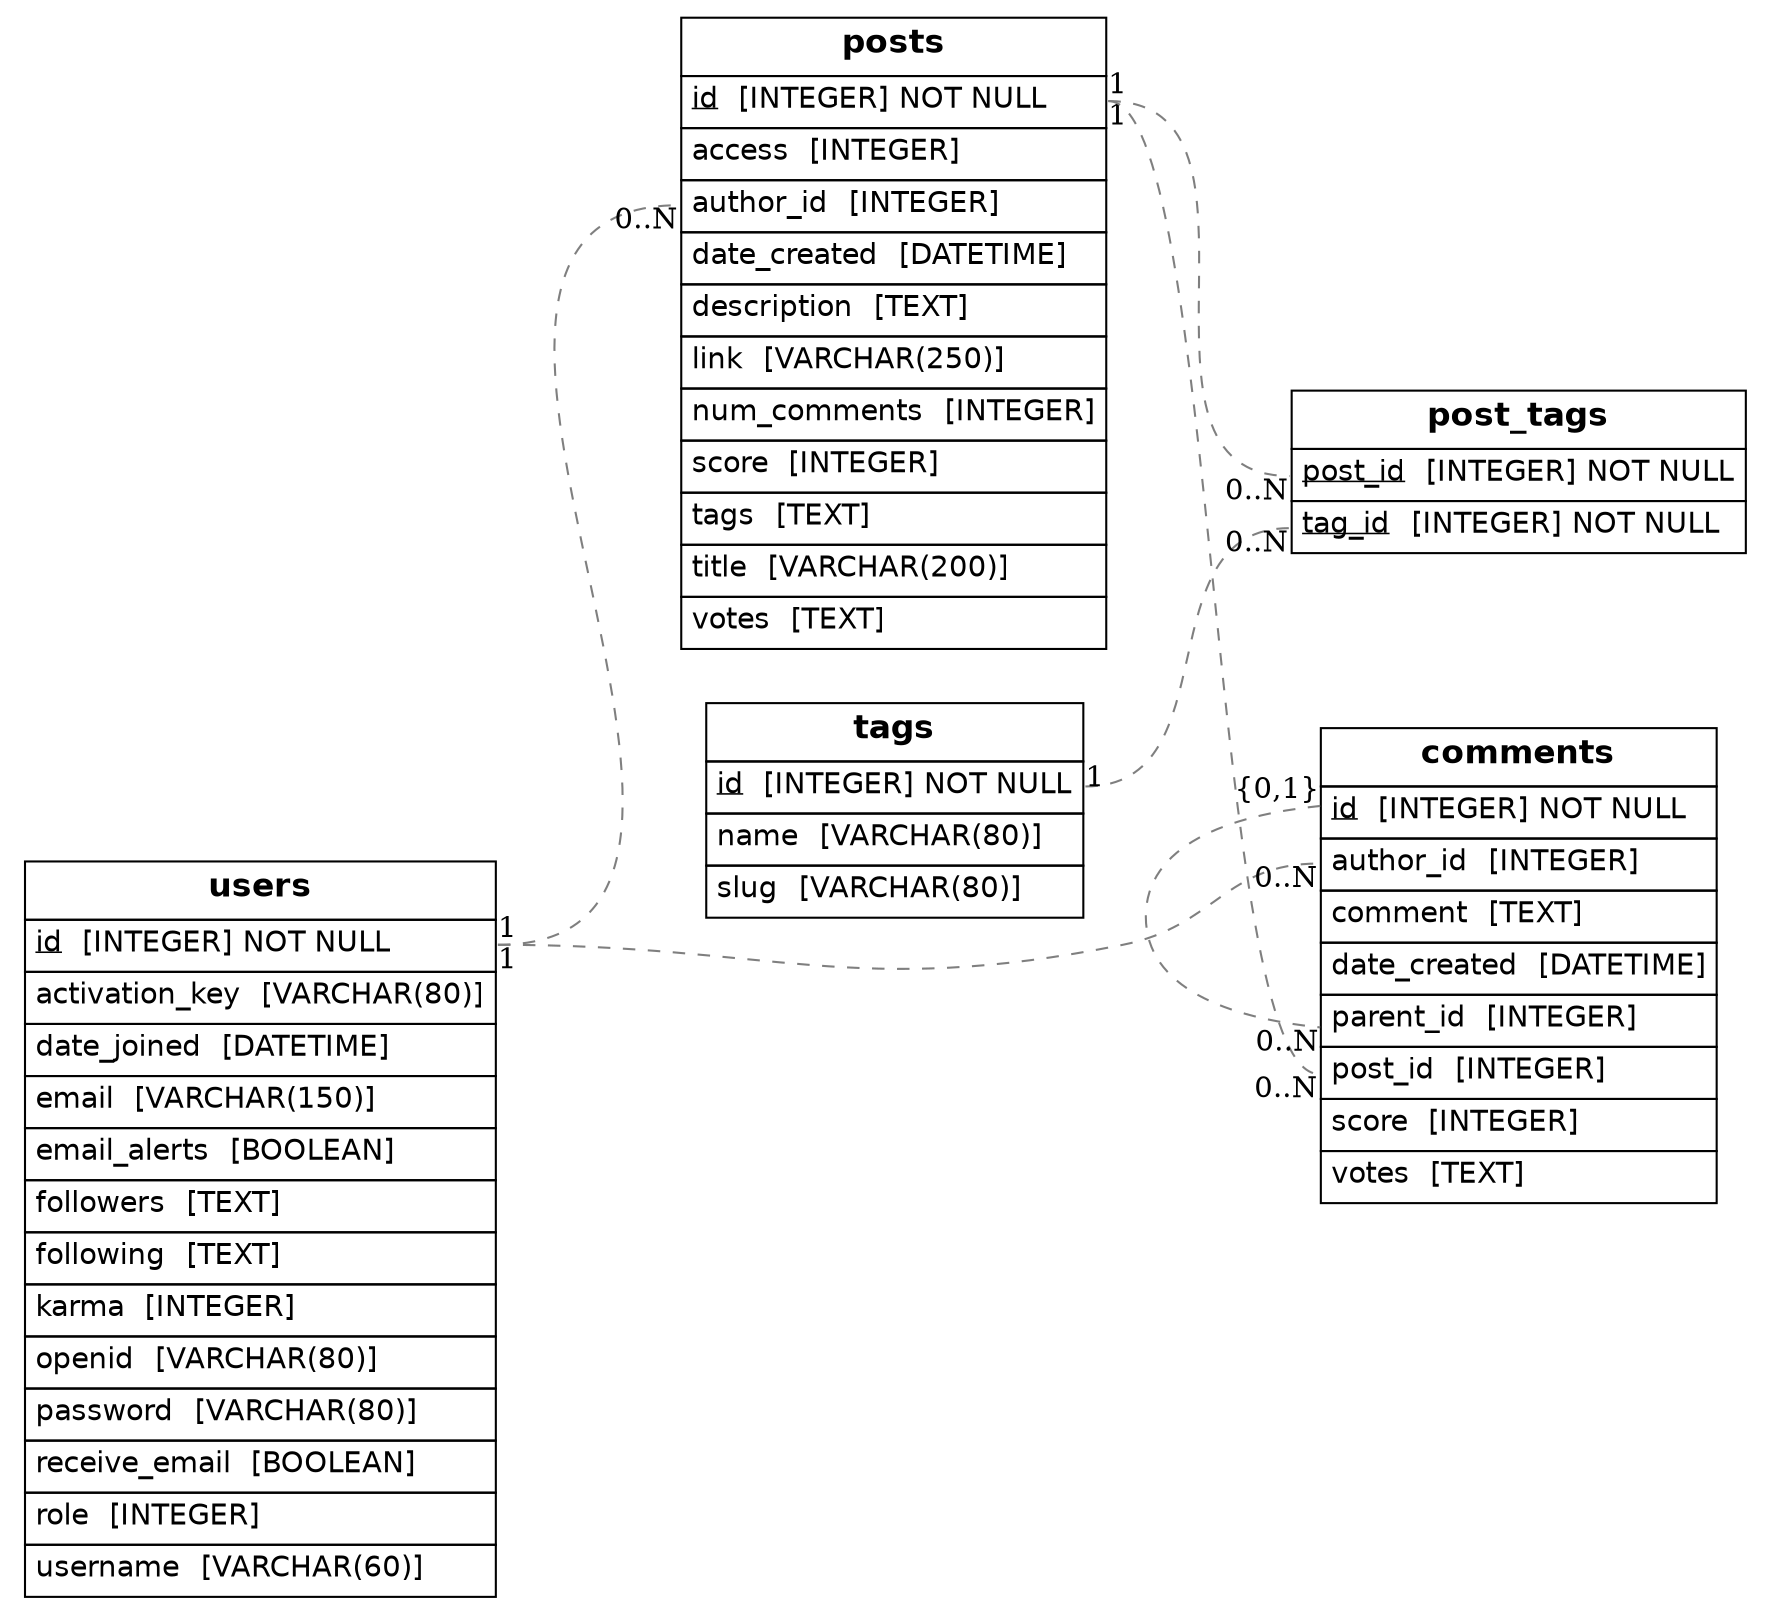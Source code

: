 graph {
    graph [rankdir=LR];
    node [label="\N",
        shape=plaintext
    ];
    edge [color=gray50,
        minlen=2,
        style=dashed
    ];
"post_tags" [label=<<FONT FACE="Helvetica"><TABLE BORDER="0" CELLBORDER="1" CELLPADDING="4" CELLSPACING="0"><TR><TD><B><FONT POINT-SIZE="16">post_tags</FONT></B></TD></TR><TR><TD ALIGN="LEFT" PORT="post_id"><u><FONT>post_id</FONT></u> <FONT> [INTEGER]</FONT> NOT NULL</TD></TR><TR><TD ALIGN="LEFT" PORT="tag_id"><u><FONT>tag_id</FONT></u> <FONT> [INTEGER]</FONT> NOT NULL</TD></TR></TABLE></FONT>>];
"users" [label=<<FONT FACE="Helvetica"><TABLE BORDER="0" CELLBORDER="1" CELLPADDING="4" CELLSPACING="0"><TR><TD><B><FONT POINT-SIZE="16">users</FONT></B></TD></TR><TR><TD ALIGN="LEFT" PORT="id"><u><FONT>id</FONT></u> <FONT> [INTEGER]</FONT> NOT NULL</TD></TR><TR><TD ALIGN="LEFT" PORT="activation_key"><FONT>activation_key</FONT> <FONT> [VARCHAR(80)]</FONT></TD></TR><TR><TD ALIGN="LEFT" PORT="date_joined"><FONT>date_joined</FONT> <FONT> [DATETIME]</FONT></TD></TR><TR><TD ALIGN="LEFT" PORT="email"><FONT>email</FONT> <FONT> [VARCHAR(150)]</FONT></TD></TR><TR><TD ALIGN="LEFT" PORT="email_alerts"><FONT>email_alerts</FONT> <FONT> [BOOLEAN]</FONT></TD></TR><TR><TD ALIGN="LEFT" PORT="followers"><FONT>followers</FONT> <FONT> [TEXT]</FONT></TD></TR><TR><TD ALIGN="LEFT" PORT="following"><FONT>following</FONT> <FONT> [TEXT]</FONT></TD></TR><TR><TD ALIGN="LEFT" PORT="karma"><FONT>karma</FONT> <FONT> [INTEGER]</FONT></TD></TR><TR><TD ALIGN="LEFT" PORT="openid"><FONT>openid</FONT> <FONT> [VARCHAR(80)]</FONT></TD></TR><TR><TD ALIGN="LEFT" PORT="password"><FONT>password</FONT> <FONT> [VARCHAR(80)]</FONT></TD></TR><TR><TD ALIGN="LEFT" PORT="receive_email"><FONT>receive_email</FONT> <FONT> [BOOLEAN]</FONT></TD></TR><TR><TD ALIGN="LEFT" PORT="role"><FONT>role</FONT> <FONT> [INTEGER]</FONT></TD></TR><TR><TD ALIGN="LEFT" PORT="username"><FONT>username</FONT> <FONT> [VARCHAR(60)]</FONT></TD></TR></TABLE></FONT>>];
"posts" [label=<<FONT FACE="Helvetica"><TABLE BORDER="0" CELLBORDER="1" CELLPADDING="4" CELLSPACING="0"><TR><TD><B><FONT POINT-SIZE="16">posts</FONT></B></TD></TR><TR><TD ALIGN="LEFT" PORT="id"><u><FONT>id</FONT></u> <FONT> [INTEGER]</FONT> NOT NULL</TD></TR><TR><TD ALIGN="LEFT" PORT="access"><FONT>access</FONT> <FONT> [INTEGER]</FONT></TD></TR><TR><TD ALIGN="LEFT" PORT="author_id"><FONT>author_id</FONT> <FONT> [INTEGER]</FONT></TD></TR><TR><TD ALIGN="LEFT" PORT="date_created"><FONT>date_created</FONT> <FONT> [DATETIME]</FONT></TD></TR><TR><TD ALIGN="LEFT" PORT="description"><FONT>description</FONT> <FONT> [TEXT]</FONT></TD></TR><TR><TD ALIGN="LEFT" PORT="link"><FONT>link</FONT> <FONT> [VARCHAR(250)]</FONT></TD></TR><TR><TD ALIGN="LEFT" PORT="num_comments"><FONT>num_comments</FONT> <FONT> [INTEGER]</FONT></TD></TR><TR><TD ALIGN="LEFT" PORT="score"><FONT>score</FONT> <FONT> [INTEGER]</FONT></TD></TR><TR><TD ALIGN="LEFT" PORT="tags"><FONT>tags</FONT> <FONT> [TEXT]</FONT></TD></TR><TR><TD ALIGN="LEFT" PORT="title"><FONT>title</FONT> <FONT> [VARCHAR(200)]</FONT></TD></TR><TR><TD ALIGN="LEFT" PORT="votes"><FONT>votes</FONT> <FONT> [TEXT]</FONT></TD></TR></TABLE></FONT>>];
"comments" [label=<<FONT FACE="Helvetica"><TABLE BORDER="0" CELLBORDER="1" CELLPADDING="4" CELLSPACING="0"><TR><TD><B><FONT POINT-SIZE="16">comments</FONT></B></TD></TR><TR><TD ALIGN="LEFT" PORT="id"><u><FONT>id</FONT></u> <FONT> [INTEGER]</FONT> NOT NULL</TD></TR><TR><TD ALIGN="LEFT" PORT="author_id"><FONT>author_id</FONT> <FONT> [INTEGER]</FONT></TD></TR><TR><TD ALIGN="LEFT" PORT="comment"><FONT>comment</FONT> <FONT> [TEXT]</FONT></TD></TR><TR><TD ALIGN="LEFT" PORT="date_created"><FONT>date_created</FONT> <FONT> [DATETIME]</FONT></TD></TR><TR><TD ALIGN="LEFT" PORT="parent_id"><FONT>parent_id</FONT> <FONT> [INTEGER]</FONT></TD></TR><TR><TD ALIGN="LEFT" PORT="post_id"><FONT>post_id</FONT> <FONT> [INTEGER]</FONT></TD></TR><TR><TD ALIGN="LEFT" PORT="score"><FONT>score</FONT> <FONT> [INTEGER]</FONT></TD></TR><TR><TD ALIGN="LEFT" PORT="votes"><FONT>votes</FONT> <FONT> [TEXT]</FONT></TD></TR></TABLE></FONT>>];
"tags" [label=<<FONT FACE="Helvetica"><TABLE BORDER="0" CELLBORDER="1" CELLPADDING="4" CELLSPACING="0"><TR><TD><B><FONT POINT-SIZE="16">tags</FONT></B></TD></TR><TR><TD ALIGN="LEFT" PORT="id"><u><FONT>id</FONT></u> <FONT> [INTEGER]</FONT> NOT NULL</TD></TR><TR><TD ALIGN="LEFT" PORT="name"><FONT>name</FONT> <FONT> [VARCHAR(80)]</FONT></TD></TR><TR><TD ALIGN="LEFT" PORT="slug"><FONT>slug</FONT> <FONT> [VARCHAR(80)]</FONT></TD></TR></TABLE></FONT>>];
"tags":"id" -- "post_tags":"tag_id" [taillabel=<<FONT>1</FONT>>,headlabel=<<FONT>0..N</FONT>>];
"posts":"id" -- "post_tags":"post_id" [taillabel=<<FONT>1</FONT>>,headlabel=<<FONT>0..N</FONT>>];
"users":"id" -- "posts":"author_id" [taillabel=<<FONT>1</FONT>>,headlabel=<<FONT>0..N</FONT>>];
"comments":"id" -- "comments":"parent_id" [taillabel=<<FONT>{0,1}</FONT>>,headlabel=<<FONT>0..N</FONT>>];
"posts":"id" -- "comments":"post_id" [taillabel=<<FONT>1</FONT>>,headlabel=<<FONT>0..N</FONT>>];
"users":"id" -- "comments":"author_id" [taillabel=<<FONT>1</FONT>>,headlabel=<<FONT>0..N</FONT>>];
}

